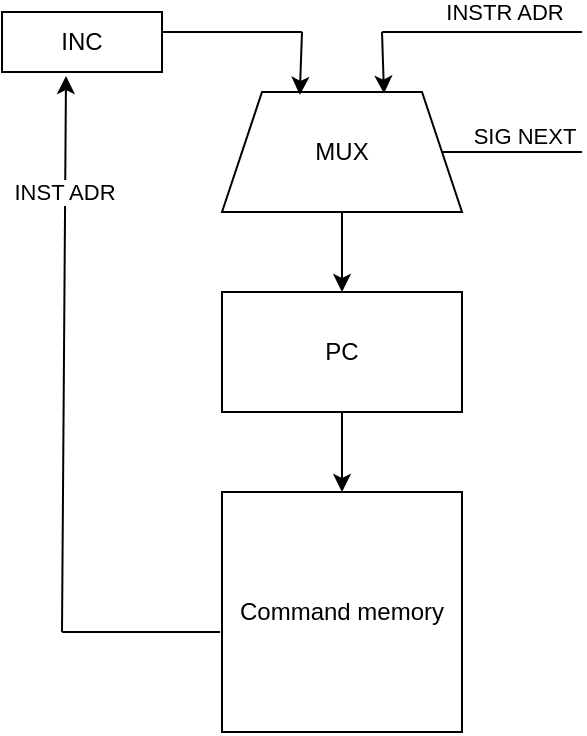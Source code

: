 <mxfile version="24.7.8">
  <diagram name="Страница — 1" id="kXSc5NrEShKxizqL4T4c">
    <mxGraphModel dx="453" dy="706" grid="1" gridSize="10" guides="1" tooltips="1" connect="1" arrows="1" fold="1" page="1" pageScale="1" pageWidth="827" pageHeight="1169" math="0" shadow="0">
      <root>
        <mxCell id="0" />
        <mxCell id="1" parent="0" />
        <mxCell id="la8wT6WzfoW1gfPraDFx-1" value="Command memory" style="whiteSpace=wrap;html=1;aspect=fixed;" vertex="1" parent="1">
          <mxGeometry x="340" y="570" width="120" height="120" as="geometry" />
        </mxCell>
        <mxCell id="la8wT6WzfoW1gfPraDFx-2" value="PC" style="rounded=0;whiteSpace=wrap;html=1;" vertex="1" parent="1">
          <mxGeometry x="340" y="470" width="120" height="60" as="geometry" />
        </mxCell>
        <mxCell id="la8wT6WzfoW1gfPraDFx-3" value="MUX" style="shape=trapezoid;perimeter=trapezoidPerimeter;whiteSpace=wrap;html=1;fixedSize=1;" vertex="1" parent="1">
          <mxGeometry x="340" y="370" width="120" height="60" as="geometry" />
        </mxCell>
        <mxCell id="la8wT6WzfoW1gfPraDFx-4" value="" style="endArrow=classic;html=1;rounded=0;exitX=0.5;exitY=1;exitDx=0;exitDy=0;entryX=0.5;entryY=0;entryDx=0;entryDy=0;" edge="1" parent="1" source="la8wT6WzfoW1gfPraDFx-3" target="la8wT6WzfoW1gfPraDFx-2">
          <mxGeometry width="50" height="50" relative="1" as="geometry">
            <mxPoint x="390" y="540" as="sourcePoint" />
            <mxPoint x="440" y="490" as="targetPoint" />
          </mxGeometry>
        </mxCell>
        <mxCell id="la8wT6WzfoW1gfPraDFx-5" value="" style="endArrow=classic;html=1;rounded=0;entryX=0.5;entryY=0;entryDx=0;entryDy=0;" edge="1" parent="1" target="la8wT6WzfoW1gfPraDFx-1">
          <mxGeometry width="50" height="50" relative="1" as="geometry">
            <mxPoint x="400" y="530" as="sourcePoint" />
            <mxPoint x="400" y="560" as="targetPoint" />
          </mxGeometry>
        </mxCell>
        <mxCell id="la8wT6WzfoW1gfPraDFx-6" value="" style="endArrow=none;html=1;rounded=0;exitX=1;exitY=0.5;exitDx=0;exitDy=0;" edge="1" parent="1" source="la8wT6WzfoW1gfPraDFx-3">
          <mxGeometry width="50" height="50" relative="1" as="geometry">
            <mxPoint x="390" y="540" as="sourcePoint" />
            <mxPoint x="520" y="400" as="targetPoint" />
          </mxGeometry>
        </mxCell>
        <mxCell id="la8wT6WzfoW1gfPraDFx-7" value="SIG NEXT" style="edgeLabel;html=1;align=center;verticalAlign=bottom;resizable=0;points=[];labelPosition=center;verticalLabelPosition=top;" vertex="1" connectable="0" parent="la8wT6WzfoW1gfPraDFx-6">
          <mxGeometry x="0.171" y="-2" relative="1" as="geometry">
            <mxPoint y="-2" as="offset" />
          </mxGeometry>
        </mxCell>
        <mxCell id="la8wT6WzfoW1gfPraDFx-8" value="INC" style="rounded=0;whiteSpace=wrap;html=1;" vertex="1" parent="1">
          <mxGeometry x="230" y="330" width="80" height="30" as="geometry" />
        </mxCell>
        <mxCell id="la8wT6WzfoW1gfPraDFx-10" value="" style="endArrow=none;html=1;rounded=0;exitX=-0.008;exitY=0.583;exitDx=0;exitDy=0;exitPerimeter=0;" edge="1" parent="1" source="la8wT6WzfoW1gfPraDFx-1">
          <mxGeometry width="50" height="50" relative="1" as="geometry">
            <mxPoint x="390" y="540" as="sourcePoint" />
            <mxPoint x="260" y="640" as="targetPoint" />
          </mxGeometry>
        </mxCell>
        <mxCell id="la8wT6WzfoW1gfPraDFx-12" value="" style="endArrow=classic;html=1;rounded=0;entryX=0.4;entryY=1.067;entryDx=0;entryDy=0;entryPerimeter=0;" edge="1" parent="1" target="la8wT6WzfoW1gfPraDFx-8">
          <mxGeometry width="50" height="50" relative="1" as="geometry">
            <mxPoint x="260" y="640" as="sourcePoint" />
            <mxPoint x="440" y="490" as="targetPoint" />
          </mxGeometry>
        </mxCell>
        <mxCell id="la8wT6WzfoW1gfPraDFx-21" value="INST ADR" style="edgeLabel;html=1;align=center;verticalAlign=middle;resizable=0;points=[];" vertex="1" connectable="0" parent="la8wT6WzfoW1gfPraDFx-12">
          <mxGeometry x="0.582" y="1" relative="1" as="geometry">
            <mxPoint as="offset" />
          </mxGeometry>
        </mxCell>
        <mxCell id="la8wT6WzfoW1gfPraDFx-14" value="" style="endArrow=none;html=1;rounded=0;exitX=1;exitY=0.5;exitDx=0;exitDy=0;" edge="1" parent="1">
          <mxGeometry width="50" height="50" relative="1" as="geometry">
            <mxPoint x="310" y="340" as="sourcePoint" />
            <mxPoint x="380" y="340" as="targetPoint" />
          </mxGeometry>
        </mxCell>
        <mxCell id="la8wT6WzfoW1gfPraDFx-17" value="" style="endArrow=classic;html=1;rounded=0;entryX=0.324;entryY=0.024;entryDx=0;entryDy=0;entryPerimeter=0;" edge="1" parent="1" target="la8wT6WzfoW1gfPraDFx-3">
          <mxGeometry width="50" height="50" relative="1" as="geometry">
            <mxPoint x="380" y="340" as="sourcePoint" />
            <mxPoint x="430" y="290" as="targetPoint" />
          </mxGeometry>
        </mxCell>
        <mxCell id="la8wT6WzfoW1gfPraDFx-18" value="" style="endArrow=none;html=1;rounded=0;" edge="1" parent="1">
          <mxGeometry width="50" height="50" relative="1" as="geometry">
            <mxPoint x="420" y="340" as="sourcePoint" />
            <mxPoint x="520" y="340" as="targetPoint" />
          </mxGeometry>
        </mxCell>
        <mxCell id="la8wT6WzfoW1gfPraDFx-20" value="INSTR ADR" style="edgeLabel;html=1;align=center;verticalAlign=middle;resizable=0;points=[];" vertex="1" connectable="0" parent="la8wT6WzfoW1gfPraDFx-18">
          <mxGeometry x="-0.369" y="1" relative="1" as="geometry">
            <mxPoint x="29" y="-9" as="offset" />
          </mxGeometry>
        </mxCell>
        <mxCell id="la8wT6WzfoW1gfPraDFx-19" value="" style="endArrow=classic;html=1;rounded=0;entryX=0.675;entryY=0.013;entryDx=0;entryDy=0;entryPerimeter=0;" edge="1" parent="1" target="la8wT6WzfoW1gfPraDFx-3">
          <mxGeometry width="50" height="50" relative="1" as="geometry">
            <mxPoint x="420" y="340" as="sourcePoint" />
            <mxPoint x="500" y="410" as="targetPoint" />
          </mxGeometry>
        </mxCell>
      </root>
    </mxGraphModel>
  </diagram>
</mxfile>
